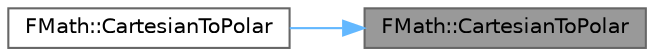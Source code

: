 digraph "FMath::CartesianToPolar"
{
 // INTERACTIVE_SVG=YES
 // LATEX_PDF_SIZE
  bgcolor="transparent";
  edge [fontname=Helvetica,fontsize=10,labelfontname=Helvetica,labelfontsize=10];
  node [fontname=Helvetica,fontsize=10,shape=box,height=0.2,width=0.4];
  rankdir="RL";
  Node1 [id="Node000001",label="FMath::CartesianToPolar",height=0.2,width=0.4,color="gray40", fillcolor="grey60", style="filled", fontcolor="black",tooltip="Converts given Cartesian coordinate pair to Polar coordinate system."];
  Node1 -> Node2 [id="edge1_Node000001_Node000002",dir="back",color="steelblue1",style="solid",tooltip=" "];
  Node2 [id="Node000002",label="FMath::CartesianToPolar",height=0.2,width=0.4,color="grey40", fillcolor="white", style="filled",URL="$dc/d20/structFMath.html#a79c9f896ffbeeee50a1fb7d156c5d315",tooltip="Converts given Cartesian coordinate pair to Polar coordinate system."];
}
